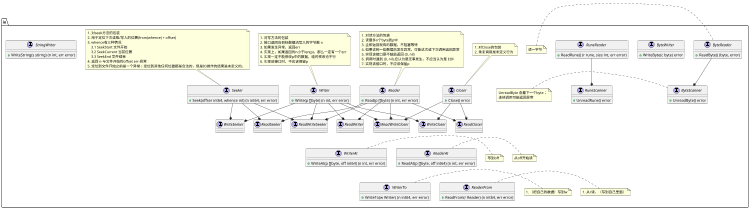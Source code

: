 @startuml go_io_pkg
scale 750 width
package io {
    together {
        ' base
        interface Reader
        interface Writer
    }
    together {
        ' stream
        interface Closer
    }
    together {
        ' file
        interface Seeker
    }

    interface ReadWriter
    Reader --* ReadWriter
    Writer --* ReadWriter
    
    interface ReadCloser
    Reader --* ReadCloser
    Closer --* ReadCloser
    
    interface WriteCloser
    Writer --* WriteCloser
    Closer --* WriteCloser
    
    interface ReadWriteCloser
    Reader --* ReadWriteCloser
    Writer --* ReadWriteCloser
    Closer --* ReadWriteCloser
    
    interface ReadSeeker
    Reader --* ReadSeeker
    Seeker --* ReadSeeker
    
    interface WriteSeeker
    Writer --* WriteSeeker
    Seeker --* WriteSeeker
    
    interface ReadWriteSeeker
    Reader --* ReadWriteSeeker
    Writer --* ReadWriteSeeker
    Seeker --* ReadWriteSeeker
    
    interface Reader {
        +Read(p []byte) (n int, err error)
    } 
    note top of Reader
    1. 对读方法的包装
    2. 读最多n个byte到p中
    3. 立即返回现有的数据，不阻塞等待
    4. 如果读到一些数据后发生异常，可能这次或下次调用返回异常
    5. 实现该接口是不鼓励返回 (0, nil)
    6. 调用时遇到 (0, nil) 应认为是无事发生，不应当认为是 EOF
    7. 实现该接口时，不应该保留p
    end note
    
    interface Writer {
        +Write(p []byte) (n int, err error)
    }
    note top of Writer
    1. 对写方法的包装
    2. 接口返回向目标数据流写入的字节数 n
    3. 如果发生异常，返回err
    4. 实现上，如果返回的n小于len(p)，那么一定有一个err
    5. 实现一定不能修改p中的数据，临时修改也不行
    6. 实现该接口时，不应该保留p
    end note
    
    interface Closer {
        +Close() error
    }
    note top of Closer
    1. 对Close的包装
    2. 重复调用是未定义行为
    end note
    
    interface Seeker {
        +Seek(offser int64, whence int) (n int64, err error)
    }
    note top of Seeker
    1. 对seek方法的包装
    2. 用于定位下次读取/写入的位置(from(whence) + offset)
    3. whence有三种情况
        3.1 SeekStart 文件开始
        3.2 SeekCurrent 当前位置
        3.3 SeekEnd 文件结束
    4. 返回 n-与文件开始的offset err-异常
    5. 定位到文件开始之前是一个异常；定位到其他任何位置都是合法的，但是IO操作的结果是未定义的。
    end note

    ' ==============================================
    together {
        interface ReaderFrom
        interface WriterTo
    }
    interface ReaderFrom {
        +ReadFrom(r Reader) (n int64, err error)
    }
    note left of ReaderFrom 
    1. 从r读，（写到自己里面）
    end note
    interface WriterTo {
        +WriteTo(w Writer) (n int64, err error)
    }
    note left of WriterTo
    1. （把自己的数据）写到w
    end note

    ' ==============================================
    together {
        interface ReaderAt
        interface WriterAt
    }

    interface ReaderAt {
        +ReadAt(p []byte, off int64) (n int, err error)
    }
    note left: 从off开始读
    interface WriterAt {
        +WriteAt(p []byte, off int64) (n int, err error)
    }
    note left: 写到off
    
    ' format
    ReaderAt -[hidden]-> ReaderFrom
    ReaderAt -[hidden]-> WriterTo 
    ReadWriteCloser -[hidden]-> ReaderAt
    ReadWriteCloser -[hidden]-> WriterAt

    ' ==============================================
    together {
        interface ByteReader
        interface ByteScanner
        interface ByteWriter
    }
    interface ByteReader {
        +ReadByte() (byte, error)
    }
    note left: 读一字节
    interface ByteScanner {
        +UnreadByte() error
    }
    ByteReader --* ByteScanner
    note left: UnreadByte 查看下一个byte；\n连续调用可能返回异常

    interface ByteWriter {
        +WriteByte(c byte) error
    }
     
    ' ==============================================
    together {
        interface RuneReader
        interface RuneScanner
    }
    interface RuneReader {
        +ReadRune() (r rune, size int, err error)
    }
    interface RuneScanner {
        +UnreadRune() error
    }
    RuneReader --* RuneScanner
    
    ' ==============================================
    interface StringWriter {
        +WriteString(s stirng) (n int, err error)
    }
}

@enduml